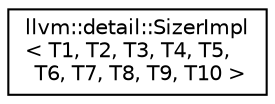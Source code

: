 digraph "Graphical Class Hierarchy"
{
  edge [fontname="Helvetica",fontsize="10",labelfontname="Helvetica",labelfontsize="10"];
  node [fontname="Helvetica",fontsize="10",shape=record];
  rankdir="LR";
  Node1 [label="llvm::detail::SizerImpl\l\< T1, T2, T3, T4, T5,\l T6, T7, T8, T9, T10 \>",height=0.2,width=0.4,color="black", fillcolor="white", style="filled",URL="$unionllvm_1_1detail_1_1SizerImpl.html"];
}
